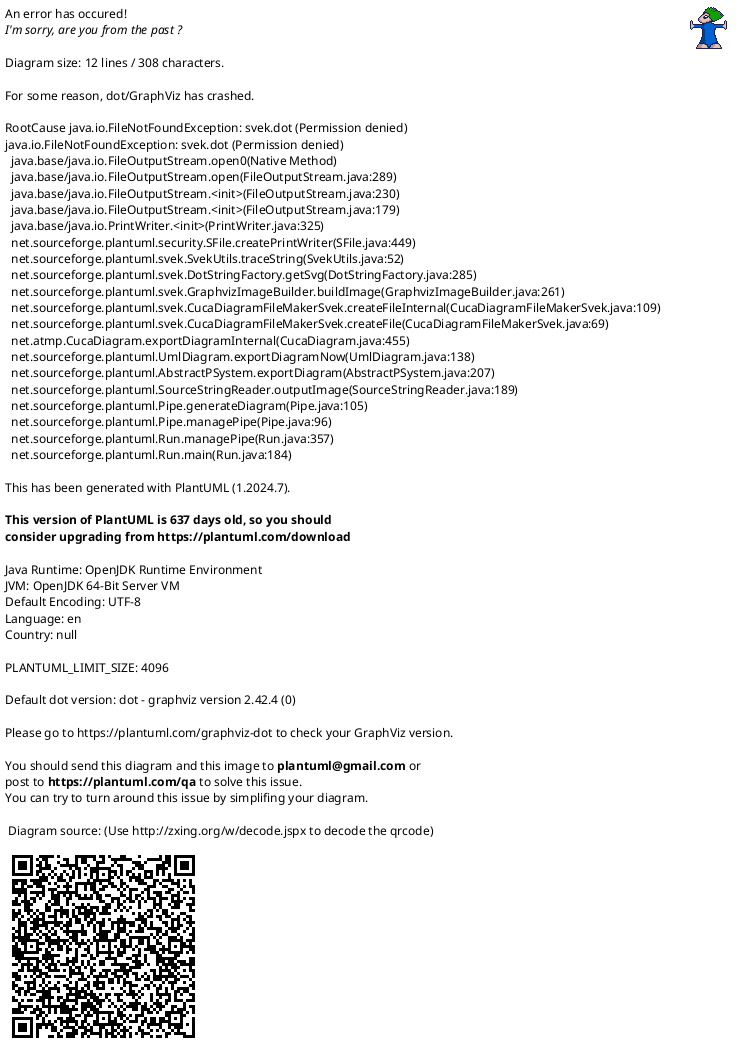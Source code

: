 {
  "sha1": "1bbvzjbsnx80sz7ub0ooaik5xn6b1tu",
  "insertion": {
    "when": "2024-05-30T20:48:19.622Z",
    "user": "plantuml@gmail.com"
  }
}
@startuml
!pragma svek_trace on
state comp1 {
    comp1: entry / do_entry()
    state entrystate1 <<entrypoint>>
    state entrystate2 <<entrypoint>>
    state entrystate3 <<entrypoint>>
    state entrystate4 <<entrypoint>>
    state entrystate5 <<entrypoint>>
    state entrystate6 <<entrypoint>>
}
@enduml
